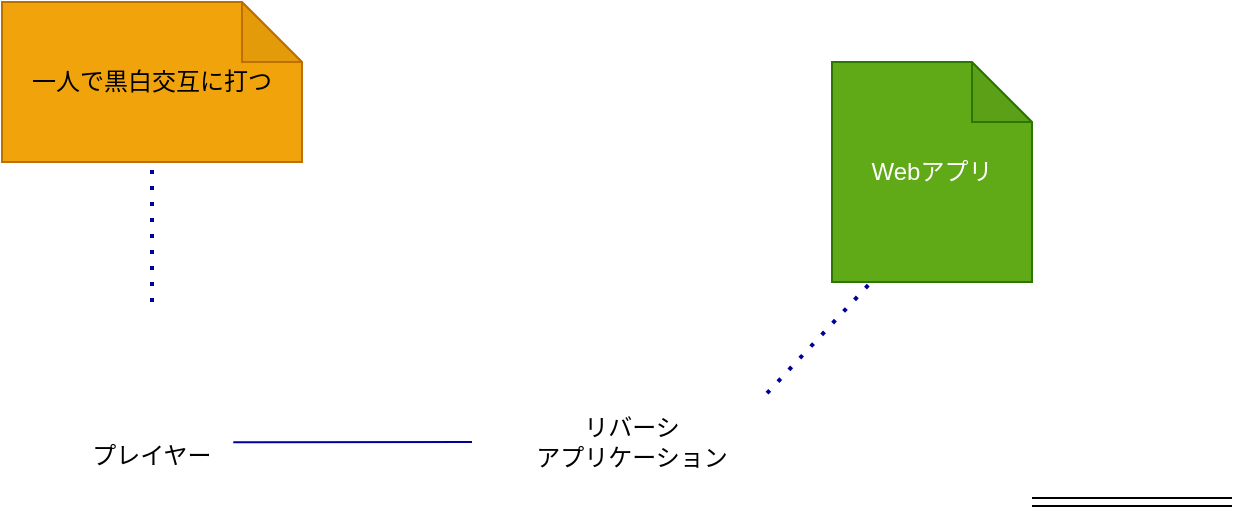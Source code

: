 <mxfile>
    <diagram id="6bHjlyPyevIPVfOQU0kq" name="ページ1">
        <mxGraphModel dx="782" dy="468" grid="1" gridSize="10" guides="1" tooltips="1" connect="1" arrows="1" fold="1" page="1" pageScale="1" pageWidth="827" pageHeight="1169" background="#ffffff" math="0" shadow="0">
            <root>
                <mxCell id="0"/>
                <mxCell id="1" parent="0"/>
                <mxCell id="4" style="edgeStyle=none;html=1;exitX=0;exitY=0.5;exitDx=0;exitDy=0;" edge="1" parent="1" source="3">
                    <mxGeometry relative="1" as="geometry">
                        <mxPoint x="440" y="500" as="targetPoint"/>
                    </mxGeometry>
                </mxCell>
                <mxCell id="3" value="リバーシ&lt;br&gt;アプリケーション" style="ellipse;whiteSpace=wrap;html=1;strokeColor=#FFFFFF;" vertex="1" parent="1">
                    <mxGeometry x="310" y="450" width="160" height="80" as="geometry"/>
                </mxCell>
                <mxCell id="5" value="&lt;br&gt;&lt;br&gt;&lt;br&gt;プレイヤー" style="shape=actor;whiteSpace=wrap;html=1;strokeColor=#FFFFFF;" vertex="1" parent="1">
                    <mxGeometry x="110" y="430" width="80" height="90" as="geometry"/>
                </mxCell>
                <mxCell id="8" value="" style="shape=link;html=1;" edge="1" parent="1">
                    <mxGeometry width="100" relative="1" as="geometry">
                        <mxPoint x="590" y="520" as="sourcePoint"/>
                        <mxPoint x="690" y="520" as="targetPoint"/>
                    </mxGeometry>
                </mxCell>
                <mxCell id="9" value="" style="endArrow=none;html=1;strokeColor=#000099;entryX=0;entryY=0.5;entryDx=0;entryDy=0;exitX=1.008;exitY=0.668;exitDx=0;exitDy=0;exitPerimeter=0;" edge="1" parent="1" source="5" target="3">
                    <mxGeometry width="50" height="50" relative="1" as="geometry">
                        <mxPoint x="190" y="500" as="sourcePoint"/>
                        <mxPoint x="300" y="500" as="targetPoint"/>
                    </mxGeometry>
                </mxCell>
                <mxCell id="12" value="Webアプリ" style="shape=note;whiteSpace=wrap;html=1;backgroundOutline=1;darkOpacity=0.05;strokeColor=#2D7600;fillColor=#60a917;fontColor=#ffffff;" vertex="1" parent="1">
                    <mxGeometry x="490" y="300" width="100" height="110" as="geometry"/>
                </mxCell>
                <mxCell id="14" value="" style="endArrow=none;dashed=1;html=1;dashPattern=1 3;strokeWidth=2;strokeColor=#000099;exitX=0.922;exitY=0.195;exitDx=0;exitDy=0;exitPerimeter=0;entryX=0.194;entryY=1.002;entryDx=0;entryDy=0;entryPerimeter=0;" edge="1" parent="1" source="3" target="12">
                    <mxGeometry width="50" height="50" relative="1" as="geometry">
                        <mxPoint x="450" y="470" as="sourcePoint"/>
                        <mxPoint x="500" y="420" as="targetPoint"/>
                    </mxGeometry>
                </mxCell>
                <mxCell id="16" value="" style="endArrow=none;dashed=1;html=1;dashPattern=1 3;strokeWidth=2;strokeColor=#000099;startArrow=none;" edge="1" parent="1" source="15">
                    <mxGeometry width="50" height="50" relative="1" as="geometry">
                        <mxPoint x="150" y="420" as="sourcePoint"/>
                        <mxPoint x="140" y="350" as="targetPoint"/>
                    </mxGeometry>
                </mxCell>
                <mxCell id="18" value="" style="endArrow=none;dashed=1;html=1;dashPattern=1 3;strokeWidth=2;strokeColor=#000099;" edge="1" parent="1" target="15">
                    <mxGeometry width="50" height="50" relative="1" as="geometry">
                        <mxPoint x="150" y="420" as="sourcePoint"/>
                        <mxPoint x="140" y="350" as="targetPoint"/>
                    </mxGeometry>
                </mxCell>
                <mxCell id="15" value="一人で黒白交互に打つ" style="shape=note;whiteSpace=wrap;html=1;backgroundOutline=1;darkOpacity=0.05;strokeColor=#BD7000;fillColor=#f0a30a;fontColor=#000000;" vertex="1" parent="1">
                    <mxGeometry x="75" y="270" width="150" height="80" as="geometry"/>
                </mxCell>
            </root>
        </mxGraphModel>
    </diagram>
</mxfile>